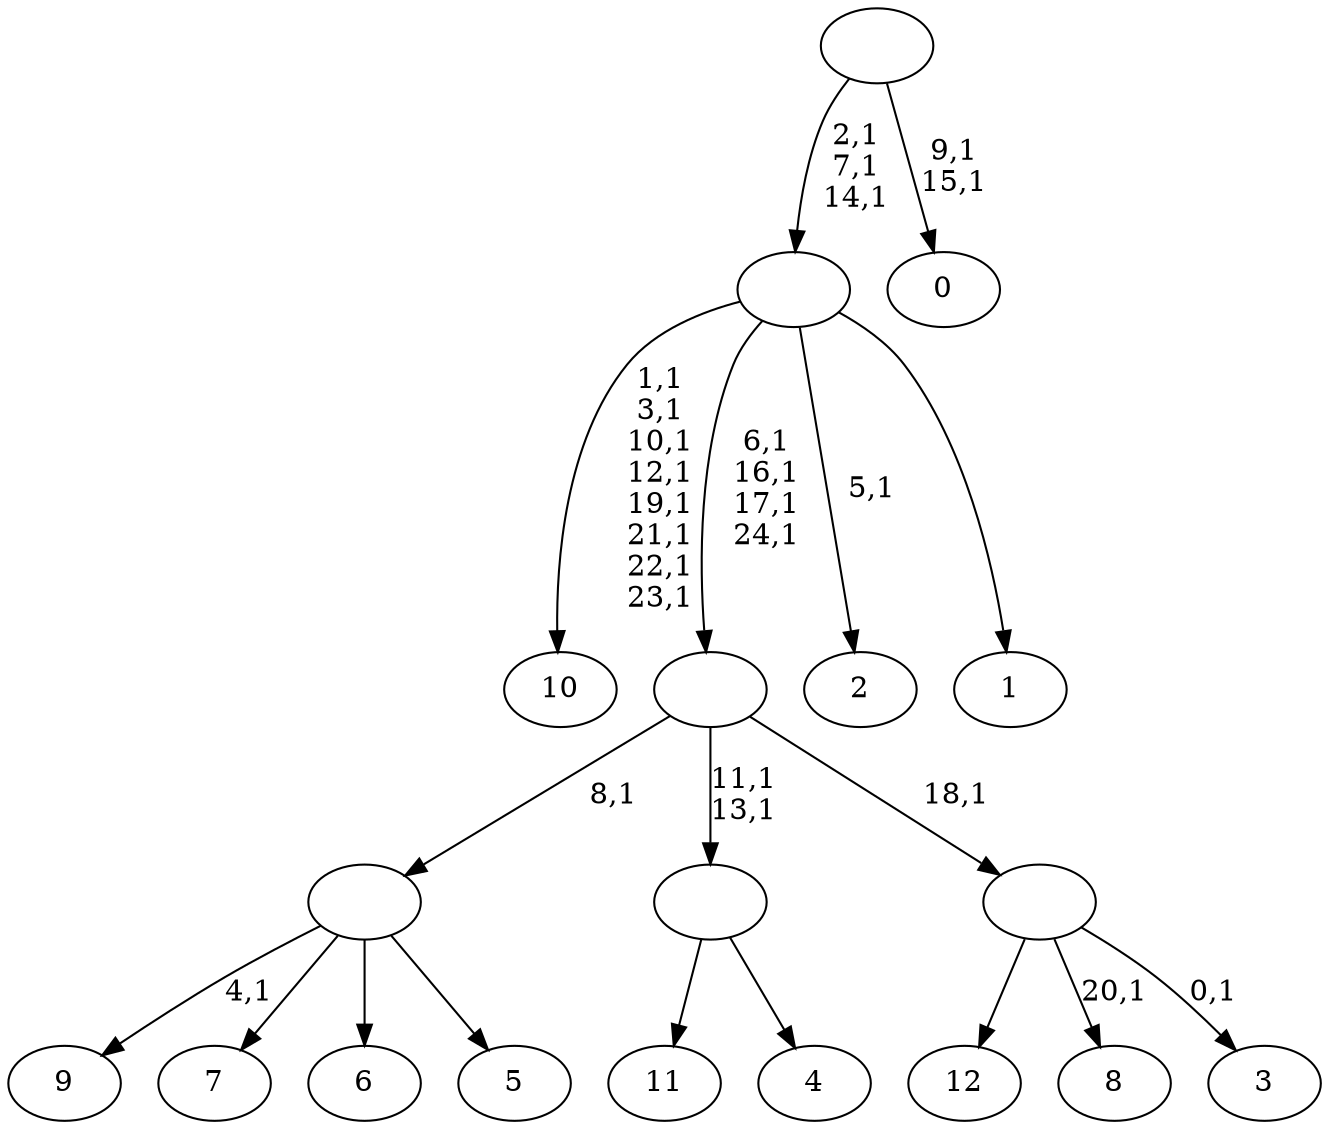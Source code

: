 digraph T {
	38 [label="12"]
	37 [label="11"]
	36 [label="10"]
	27 [label="9"]
	25 [label="8"]
	23 [label="7"]
	22 [label="6"]
	21 [label="5"]
	20 [label=""]
	19 [label="4"]
	18 [label=""]
	16 [label="3"]
	14 [label=""]
	13 [label=""]
	9 [label="2"]
	7 [label="1"]
	6 [label=""]
	3 [label="0"]
	0 [label=""]
	20 -> 27 [label="4,1"]
	20 -> 23 [label=""]
	20 -> 22 [label=""]
	20 -> 21 [label=""]
	18 -> 37 [label=""]
	18 -> 19 [label=""]
	14 -> 16 [label="0,1"]
	14 -> 25 [label="20,1"]
	14 -> 38 [label=""]
	13 -> 18 [label="11,1\n13,1"]
	13 -> 20 [label="8,1"]
	13 -> 14 [label="18,1"]
	6 -> 9 [label="5,1"]
	6 -> 13 [label="6,1\n16,1\n17,1\n24,1"]
	6 -> 36 [label="1,1\n3,1\n10,1\n12,1\n19,1\n21,1\n22,1\n23,1"]
	6 -> 7 [label=""]
	0 -> 3 [label="9,1\n15,1"]
	0 -> 6 [label="2,1\n7,1\n14,1"]
}
